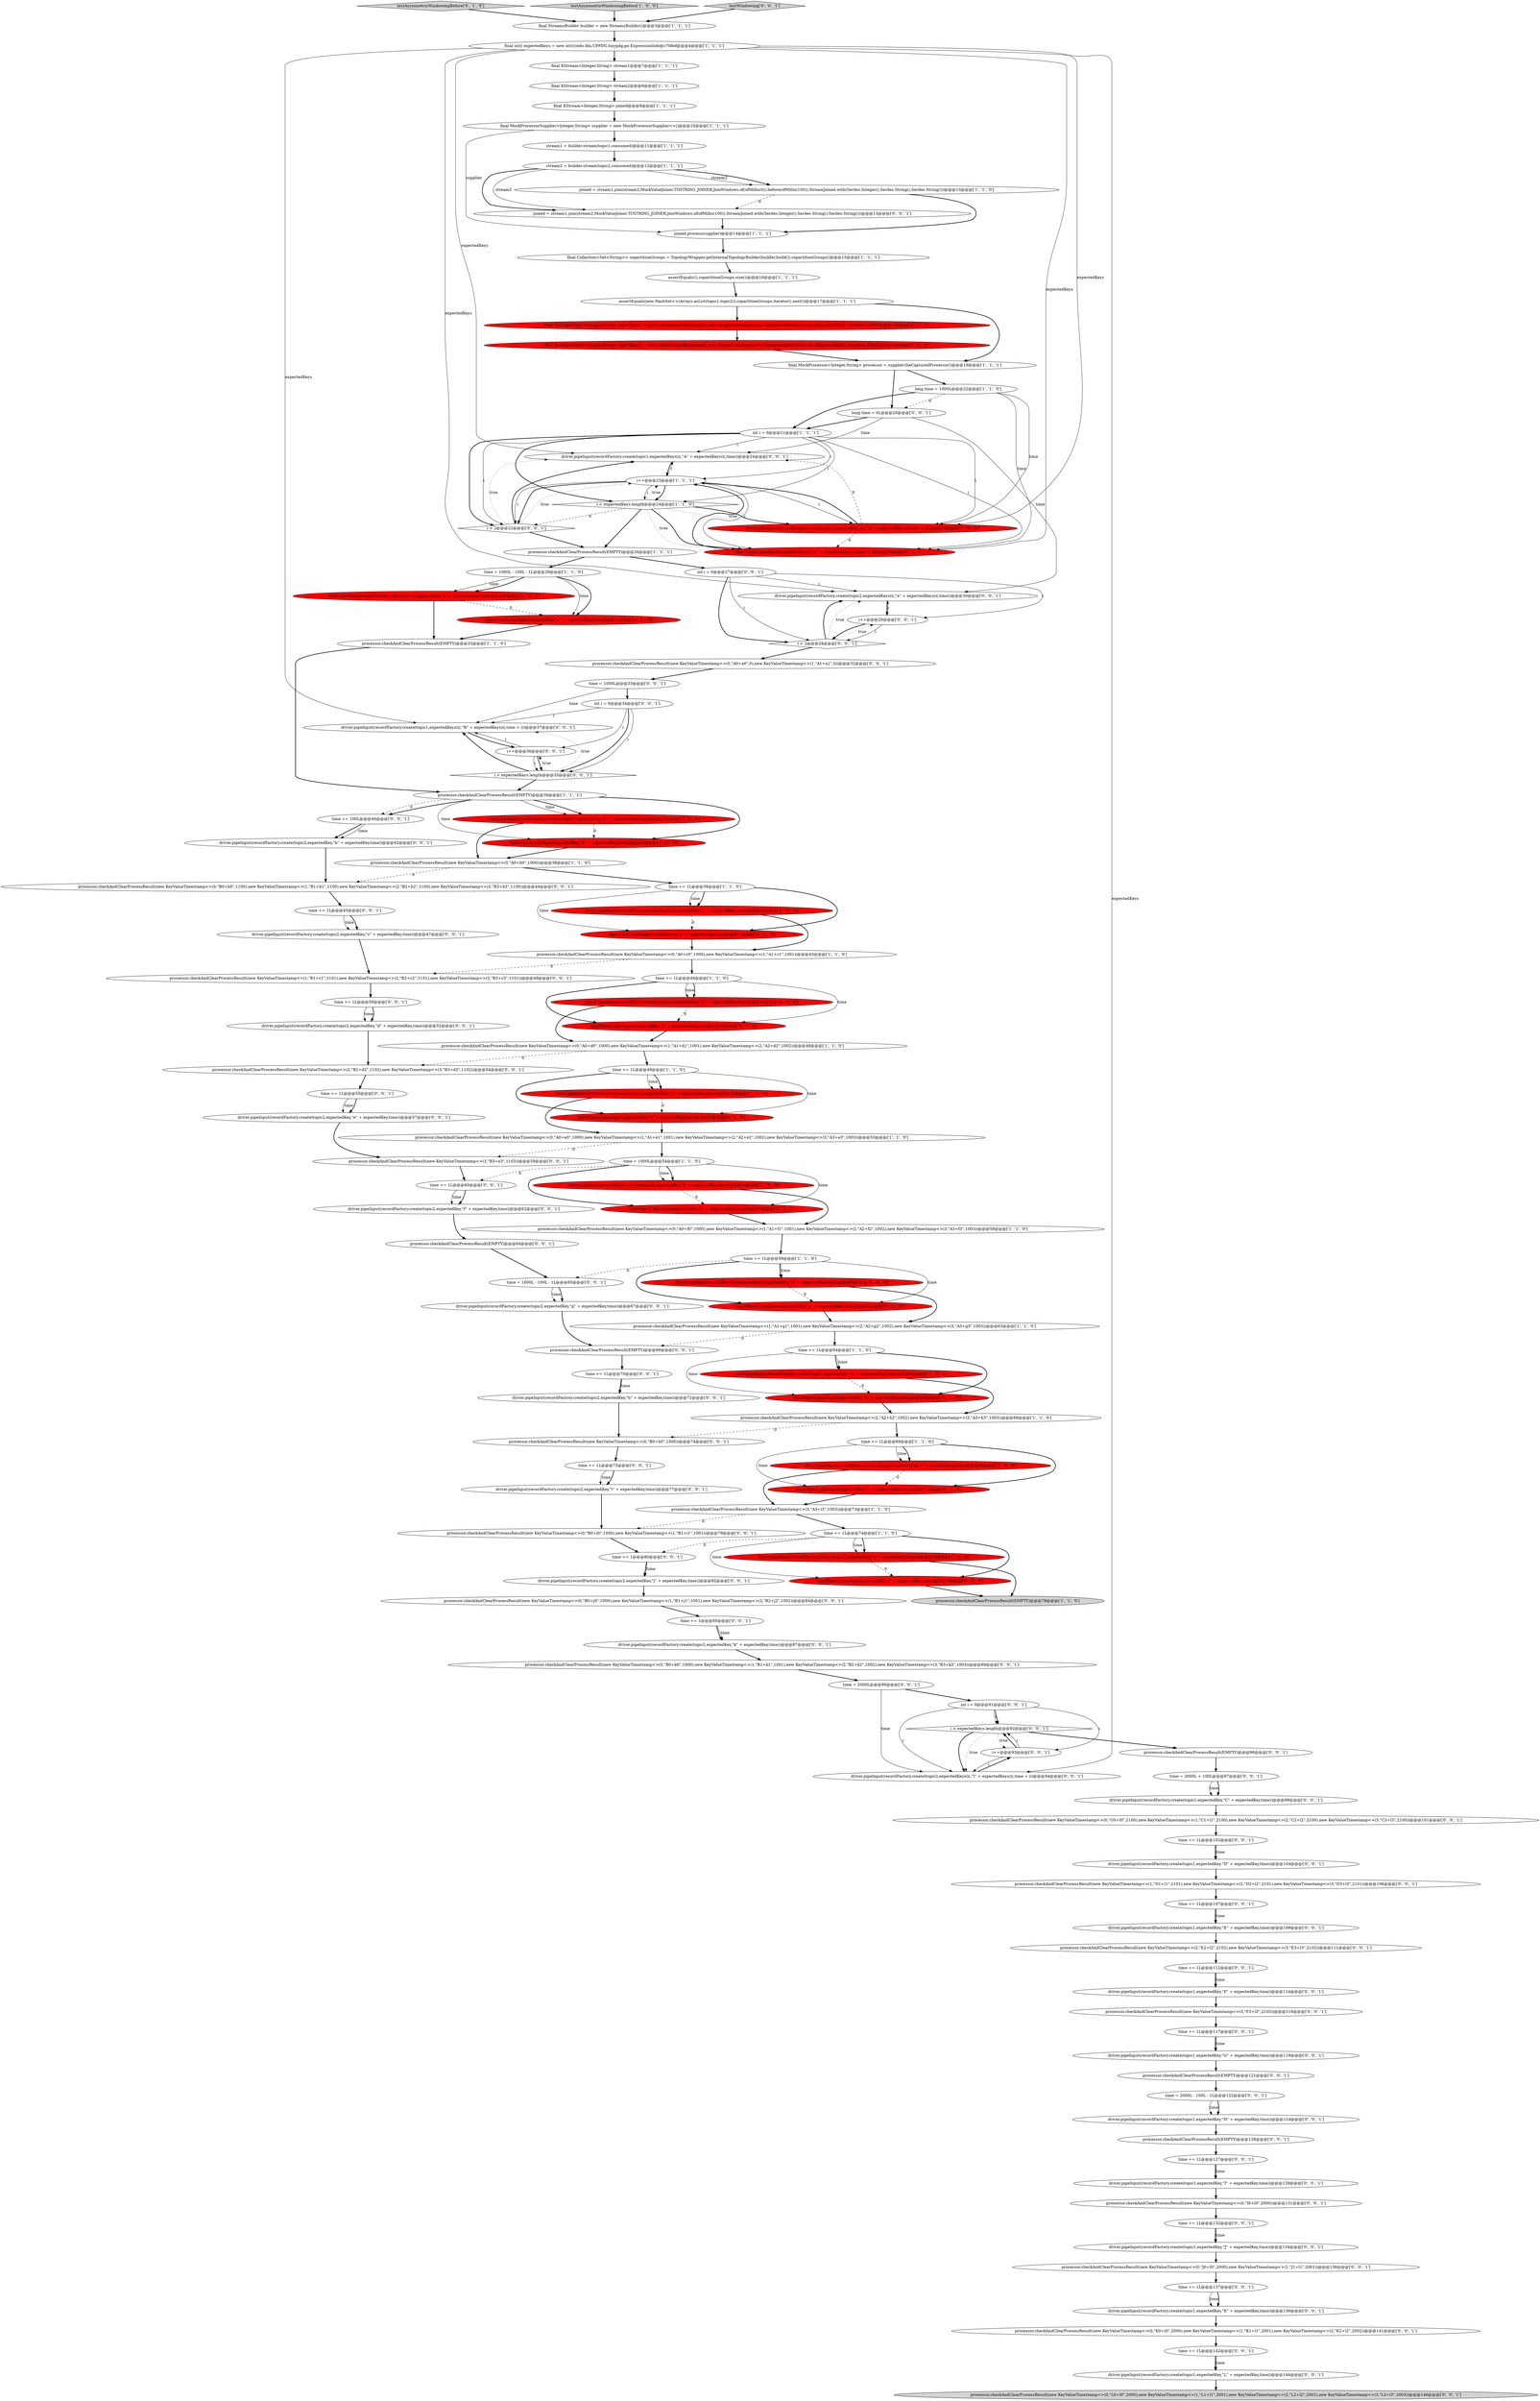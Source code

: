digraph {
4 [style = filled, label = "assertEquals(1,copartitionGroups.size())@@@16@@@['1', '1', '1']", fillcolor = white, shape = ellipse image = "AAA0AAABBB1BBB"];
2 [style = filled, label = "processor.checkAndClearProcessResult(EMPTY)@@@26@@@['1', '1', '1']", fillcolor = white, shape = ellipse image = "AAA0AAABBB1BBB"];
71 [style = filled, label = "processor.checkAndClearProcessResult(EMPTY)@@@126@@@['0', '0', '1']", fillcolor = white, shape = ellipse image = "AAA0AAABBB3BBB"];
24 [style = filled, label = "processor.checkAndClearProcessResult(EMPTY)@@@39@@@['1', '1', '1']", fillcolor = white, shape = ellipse image = "AAA0AAABBB1BBB"];
90 [style = filled, label = "time += 1L@@@75@@@['0', '0', '1']", fillcolor = white, shape = ellipse image = "AAA0AAABBB3BBB"];
79 [style = filled, label = "driver.pipeInput(recordFactory.create(topic1,expectedKey,\"E\" + expectedKey,time))@@@109@@@['0', '0', '1']", fillcolor = white, shape = ellipse image = "AAA0AAABBB3BBB"];
144 [style = filled, label = "driver.pipeInput(recordFactory.create(topic1,expectedKey,\"F\" + expectedKey,time))@@@114@@@['0', '0', '1']", fillcolor = white, shape = ellipse image = "AAA0AAABBB3BBB"];
134 [style = filled, label = "processor.checkAndClearProcessResult(EMPTY)@@@121@@@['0', '0', '1']", fillcolor = white, shape = ellipse image = "AAA0AAABBB3BBB"];
10 [style = filled, label = "driver.pipeInput(recordFactory.create(topic2,expectedKey,\"g\" + expectedKey,time))@@@59@@@['1', '0', '0']", fillcolor = red, shape = ellipse image = "AAA1AAABBB1BBB"];
63 [style = filled, label = "inputTopic2.pipeInput(expectedKey,\"e\" + expectedKey,time)@@@51@@@['0', '1', '0']", fillcolor = red, shape = ellipse image = "AAA1AAABBB2BBB"];
74 [style = filled, label = "processor.checkAndClearProcessResult(new KeyValueTimestamp<>(0,\"B0+i0\",1000),new KeyValueTimestamp<>(1,\"B1+i1\",1001))@@@79@@@['0', '0', '1']", fillcolor = white, shape = ellipse image = "AAA0AAABBB3BBB"];
11 [style = filled, label = "processor.checkAndClearProcessResult(EMPTY)@@@78@@@['1', '1', '0']", fillcolor = lightgray, shape = ellipse image = "AAA0AAABBB1BBB"];
115 [style = filled, label = "processor.checkAndClearProcessResult(EMPTY)@@@64@@@['0', '0', '1']", fillcolor = white, shape = ellipse image = "AAA0AAABBB3BBB"];
76 [style = filled, label = "driver.pipeInput(recordFactory.create(topic2,expectedKey,\"b\" + expectedKey,time))@@@42@@@['0', '0', '1']", fillcolor = white, shape = ellipse image = "AAA0AAABBB3BBB"];
39 [style = filled, label = "long time = 1000L@@@22@@@['1', '1', '0']", fillcolor = white, shape = ellipse image = "AAA0AAABBB1BBB"];
113 [style = filled, label = "driver.pipeInput(recordFactory.create(topic1,expectedKey,\"C\" + expectedKey,time))@@@99@@@['0', '0', '1']", fillcolor = white, shape = ellipse image = "AAA0AAABBB3BBB"];
89 [style = filled, label = "driver.pipeInput(recordFactory.create(topic1,expectedKey,\"G\" + expectedKey,time))@@@119@@@['0', '0', '1']", fillcolor = white, shape = ellipse image = "AAA0AAABBB3BBB"];
117 [style = filled, label = "driver.pipeInput(recordFactory.create(topic1,expectedKeys(i(,\"B\" + expectedKeys(i(,time + i))@@@37@@@['0', '0', '1']", fillcolor = white, shape = ellipse image = "AAA0AAABBB3BBB"];
37 [style = filled, label = "assertEquals(new HashSet<>(Arrays.asList(topic1,topic2)),copartitionGroups.iterator().next())@@@17@@@['1', '1', '1']", fillcolor = white, shape = ellipse image = "AAA0AAABBB1BBB"];
19 [style = filled, label = "i++@@@23@@@['1', '1', '1']", fillcolor = white, shape = ellipse image = "AAA0AAABBB1BBB"];
28 [style = filled, label = "time += 1L@@@59@@@['1', '1', '0']", fillcolor = white, shape = ellipse image = "AAA0AAABBB1BBB"];
0 [style = filled, label = "driver.pipeInput(recordFactory.create(topic2,expectedKey,\"b\" + expectedKey,time))@@@34@@@['1', '0', '0']", fillcolor = red, shape = ellipse image = "AAA1AAABBB1BBB"];
80 [style = filled, label = "i++@@@36@@@['0', '0', '1']", fillcolor = white, shape = ellipse image = "AAA0AAABBB3BBB"];
6 [style = filled, label = "processor.checkAndClearProcessResult(new KeyValueTimestamp<>(0,\"A0+e0\",1000),new KeyValueTimestamp<>(1,\"A1+e1\",1001),new KeyValueTimestamp<>(2,\"A2+e2\",1002),new KeyValueTimestamp<>(3,\"A3+e3\",1003))@@@53@@@['1', '1', '0']", fillcolor = white, shape = ellipse image = "AAA0AAABBB1BBB"];
60 [style = filled, label = "inputTopic2.pipeInput(expectedKey,\"g\" + expectedKey,time)@@@61@@@['0', '1', '0']", fillcolor = red, shape = ellipse image = "AAA1AAABBB2BBB"];
136 [style = filled, label = "driver.pipeInput(recordFactory.create(topic1,expectedKey,\"L\" + expectedKey,time))@@@144@@@['0', '0', '1']", fillcolor = white, shape = ellipse image = "AAA0AAABBB3BBB"];
5 [style = filled, label = "processor.checkAndClearProcessResult(new KeyValueTimestamp<>(0,\"A0+f0\",1000),new KeyValueTimestamp<>(1,\"A1+f1\",1001),new KeyValueTimestamp<>(2,\"A2+f2\",1002),new KeyValueTimestamp<>(3,\"A3+f3\",1003))@@@58@@@['1', '1', '0']", fillcolor = white, shape = ellipse image = "AAA0AAABBB1BBB"];
143 [style = filled, label = "processor.checkAndClearProcessResult(new KeyValueTimestamp<>(0,\"B0+b0\",1100),new KeyValueTimestamp<>(1,\"B1+b1\",1100),new KeyValueTimestamp<>(2,\"B2+b2\",1100),new KeyValueTimestamp<>(3,\"B3+b3\",1100))@@@44@@@['0', '0', '1']", fillcolor = white, shape = ellipse image = "AAA0AAABBB3BBB"];
25 [style = filled, label = "time += 1L@@@74@@@['1', '1', '0']", fillcolor = white, shape = ellipse image = "AAA0AAABBB1BBB"];
27 [style = filled, label = "final KStream<Integer,String> stream1@@@7@@@['1', '1', '1']", fillcolor = white, shape = ellipse image = "AAA0AAABBB1BBB"];
81 [style = filled, label = "i < 2@@@22@@@['0', '0', '1']", fillcolor = white, shape = diamond image = "AAA0AAABBB3BBB"];
92 [style = filled, label = "time = 2000L + 100L@@@97@@@['0', '0', '1']", fillcolor = white, shape = ellipse image = "AAA0AAABBB3BBB"];
41 [style = filled, label = "joined.process(supplier)@@@14@@@['1', '1', '1']", fillcolor = white, shape = ellipse image = "AAA0AAABBB1BBB"];
133 [style = filled, label = "processor.checkAndClearProcessResult(new KeyValueTimestamp<>(0,\"C0+l0\",2100),new KeyValueTimestamp<>(1,\"C1+l1\",2100),new KeyValueTimestamp<>(2,\"C2+l2\",2100),new KeyValueTimestamp<>(3,\"C3+l3\",2100))@@@101@@@['0', '0', '1']", fillcolor = white, shape = ellipse image = "AAA0AAABBB3BBB"];
62 [style = filled, label = "inputTopic2.pipeInput(expectedKey,\"j\" + expectedKey,time)@@@76@@@['0', '1', '0']", fillcolor = red, shape = ellipse image = "AAA1AAABBB2BBB"];
77 [style = filled, label = "processor.checkAndClearProcessResult(EMPTY)@@@96@@@['0', '0', '1']", fillcolor = white, shape = ellipse image = "AAA0AAABBB3BBB"];
96 [style = filled, label = "driver.pipeInput(recordFactory.create(topic2,expectedKeys(i(,\"a\" + expectedKeys(i(,time))@@@30@@@['0', '0', '1']", fillcolor = white, shape = ellipse image = "AAA0AAABBB3BBB"];
56 [style = filled, label = "inputTopic2.pipeInput(expectedKey,\"d\" + expectedKey,time)@@@46@@@['0', '1', '0']", fillcolor = red, shape = ellipse image = "AAA1AAABBB2BBB"];
111 [style = filled, label = "driver.pipeInput(recordFactory.create(topic1,expectedKey,\"I\" + expectedKey,time))@@@129@@@['0', '0', '1']", fillcolor = white, shape = ellipse image = "AAA0AAABBB3BBB"];
75 [style = filled, label = "time += 1L@@@117@@@['0', '0', '1']", fillcolor = white, shape = ellipse image = "AAA0AAABBB3BBB"];
23 [style = filled, label = "time += 1L@@@69@@@['1', '1', '0']", fillcolor = white, shape = ellipse image = "AAA0AAABBB1BBB"];
35 [style = filled, label = "time = 1000L@@@54@@@['1', '1', '0']", fillcolor = white, shape = ellipse image = "AAA0AAABBB1BBB"];
51 [style = filled, label = "final TestInputTopic<Integer,String> inputTopic1 = driver.createInputTopic(topic1,new IntegerSerializer(),new StringSerializer(),Instant.ofEpochMilli(0L),Duration.ZERO)@@@19@@@['0', '1', '0']", fillcolor = red, shape = ellipse image = "AAA1AAABBB2BBB"];
47 [style = filled, label = "driver.pipeInput(recordFactory.create(topic2,expectedKey,\"c\" + expectedKey,time))@@@39@@@['1', '0', '0']", fillcolor = red, shape = ellipse image = "AAA1AAABBB1BBB"];
13 [style = filled, label = "time += 1L@@@39@@@['1', '1', '0']", fillcolor = white, shape = ellipse image = "AAA0AAABBB1BBB"];
66 [style = filled, label = "time += 1L@@@112@@@['0', '0', '1']", fillcolor = white, shape = ellipse image = "AAA0AAABBB3BBB"];
120 [style = filled, label = "time += 1L@@@107@@@['0', '0', '1']", fillcolor = white, shape = ellipse image = "AAA0AAABBB3BBB"];
55 [style = filled, label = "inputTopic2.pipeInput(expectedKey,\"i\" + expectedKey,time)@@@71@@@['0', '1', '0']", fillcolor = red, shape = ellipse image = "AAA1AAABBB2BBB"];
64 [style = filled, label = "testAsymmetricWindowingBefore['0', '1', '0']", fillcolor = lightgray, shape = diamond image = "AAA0AAABBB2BBB"];
46 [style = filled, label = "stream1 = builder.stream(topic1,consumed)@@@11@@@['1', '1', '1']", fillcolor = white, shape = ellipse image = "AAA0AAABBB1BBB"];
26 [style = filled, label = "final MockProcessor<Integer,String> processor = supplier.theCapturedProcessor()@@@19@@@['1', '1', '1']", fillcolor = white, shape = ellipse image = "AAA0AAABBB1BBB"];
18 [style = filled, label = "driver.pipeInput(recordFactory.create(topic2,expectedKey,\"d\" + expectedKey,time))@@@44@@@['1', '0', '0']", fillcolor = red, shape = ellipse image = "AAA1AAABBB1BBB"];
99 [style = filled, label = "long time = 0L@@@20@@@['0', '0', '1']", fillcolor = white, shape = ellipse image = "AAA0AAABBB3BBB"];
121 [style = filled, label = "processor.checkAndClearProcessResult(new KeyValueTimestamp<>(0,\"B0+k0\",1000),new KeyValueTimestamp<>(1,\"B1+k1\",1001),new KeyValueTimestamp<>(2,\"B2+k2\",1002),new KeyValueTimestamp<>(3,\"B3+k3\",1003))@@@89@@@['0', '0', '1']", fillcolor = white, shape = ellipse image = "AAA0AAABBB3BBB"];
104 [style = filled, label = "processor.checkAndClearProcessResult(new KeyValueTimestamp<>(0,\"B0+j0\",1000),new KeyValueTimestamp<>(1,\"B1+j1\",1001),new KeyValueTimestamp<>(2,\"B2+j2\",1002))@@@84@@@['0', '0', '1']", fillcolor = white, shape = ellipse image = "AAA0AAABBB3BBB"];
97 [style = filled, label = "driver.pipeInput(recordFactory.create(topic2,expectedKey,\"e\" + expectedKey,time))@@@57@@@['0', '0', '1']", fillcolor = white, shape = ellipse image = "AAA0AAABBB3BBB"];
132 [style = filled, label = "time = 1000L - 100L - 1L@@@65@@@['0', '0', '1']", fillcolor = white, shape = ellipse image = "AAA0AAABBB3BBB"];
127 [style = filled, label = "processor.checkAndClearProcessResult(new KeyValueTimestamp<>(0,\"B0+h0\",1000))@@@74@@@['0', '0', '1']", fillcolor = white, shape = ellipse image = "AAA0AAABBB3BBB"];
68 [style = filled, label = "processor.checkAndClearProcessResult(EMPTY)@@@69@@@['0', '0', '1']", fillcolor = white, shape = ellipse image = "AAA0AAABBB3BBB"];
125 [style = filled, label = "time += 100L@@@40@@@['0', '0', '1']", fillcolor = white, shape = ellipse image = "AAA0AAABBB3BBB"];
140 [style = filled, label = "time += 1L@@@55@@@['0', '0', '1']", fillcolor = white, shape = ellipse image = "AAA0AAABBB3BBB"];
32 [style = filled, label = "time += 1L@@@64@@@['1', '1', '0']", fillcolor = white, shape = ellipse image = "AAA0AAABBB1BBB"];
126 [style = filled, label = "processor.checkAndClearProcessResult(new KeyValueTimestamp<>(0,\"L0+l0\",2000),new KeyValueTimestamp<>(1,\"L1+l1\",2001),new KeyValueTimestamp<>(2,\"L2+l2\",2002),new KeyValueTimestamp<>(3,\"L3+l3\",2003))@@@146@@@['0', '0', '1']", fillcolor = lightgray, shape = ellipse image = "AAA0AAABBB3BBB"];
29 [style = filled, label = "processor.checkAndClearProcessResult(new KeyValueTimestamp<>(3,\"A3+i3\",1003))@@@73@@@['1', '1', '0']", fillcolor = white, shape = ellipse image = "AAA0AAABBB1BBB"];
142 [style = filled, label = "time += 1L@@@132@@@['0', '0', '1']", fillcolor = white, shape = ellipse image = "AAA0AAABBB3BBB"];
9 [style = filled, label = "driver.pipeInput(recordFactory.create(topic2,expectedKey,\"e\" + expectedKey,time))@@@49@@@['1', '0', '0']", fillcolor = red, shape = ellipse image = "AAA1AAABBB1BBB"];
14 [style = filled, label = "testAsymmetricWindowingBefore['1', '0', '0']", fillcolor = lightgray, shape = diamond image = "AAA0AAABBB1BBB"];
44 [style = filled, label = "processor.checkAndClearProcessResult(new KeyValueTimestamp<>(2,\"A2+h2\",1002),new KeyValueTimestamp<>(3,\"A3+h3\",1003))@@@68@@@['1', '1', '0']", fillcolor = white, shape = ellipse image = "AAA0AAABBB1BBB"];
58 [style = filled, label = "final TestInputTopic<Integer,String> inputTopic2 = driver.createInputTopic(topic2,new IntegerSerializer(),new StringSerializer(),Instant.ofEpochMilli(0L),Duration.ZERO)@@@20@@@['0', '1', '0']", fillcolor = red, shape = ellipse image = "AAA1AAABBB2BBB"];
34 [style = filled, label = "final Collection<Set<String>> copartitionGroups = TopologyWrapper.getInternalTopologyBuilder(builder.build()).copartitionGroups()@@@15@@@['1', '1', '1']", fillcolor = white, shape = ellipse image = "AAA0AAABBB1BBB"];
114 [style = filled, label = "driver.pipeInput(recordFactory.create(topic1,expectedKey,\"J\" + expectedKey,time))@@@134@@@['0', '0', '1']", fillcolor = white, shape = ellipse image = "AAA0AAABBB3BBB"];
124 [style = filled, label = "testWindowing['0', '0', '1']", fillcolor = lightgray, shape = diamond image = "AAA0AAABBB3BBB"];
109 [style = filled, label = "time += 1L@@@45@@@['0', '0', '1']", fillcolor = white, shape = ellipse image = "AAA0AAABBB3BBB"];
73 [style = filled, label = "time += 1L@@@102@@@['0', '0', '1']", fillcolor = white, shape = ellipse image = "AAA0AAABBB3BBB"];
100 [style = filled, label = "processor.checkAndClearProcessResult(new KeyValueTimestamp<>(2,\"B2+d2\",1102),new KeyValueTimestamp<>(3,\"B3+d3\",1102))@@@54@@@['0', '0', '1']", fillcolor = white, shape = ellipse image = "AAA0AAABBB3BBB"];
110 [style = filled, label = "int i = 0@@@27@@@['0', '0', '1']", fillcolor = white, shape = ellipse image = "AAA0AAABBB3BBB"];
98 [style = filled, label = "i < expectedKeys.length@@@92@@@['0', '0', '1']", fillcolor = white, shape = diamond image = "AAA0AAABBB3BBB"];
101 [style = filled, label = "driver.pipeInput(recordFactory.create(topic1,expectedKeys(i(,\"A\" + expectedKeys(i(,time))@@@24@@@['0', '0', '1']", fillcolor = white, shape = ellipse image = "AAA0AAABBB3BBB"];
103 [style = filled, label = "driver.pipeInput(recordFactory.create(topic1,expectedKey,\"D\" + expectedKey,time))@@@104@@@['0', '0', '1']", fillcolor = white, shape = ellipse image = "AAA0AAABBB3BBB"];
85 [style = filled, label = "driver.pipeInput(recordFactory.create(topic2,expectedKey,\"i\" + expectedKey,time))@@@77@@@['0', '0', '1']", fillcolor = white, shape = ellipse image = "AAA0AAABBB3BBB"];
57 [style = filled, label = "inputTopic2.pipeInput(expectedKey,\"a\" + expectedKey,time)@@@31@@@['0', '1', '0']", fillcolor = red, shape = ellipse image = "AAA1AAABBB2BBB"];
93 [style = filled, label = "time += 1L@@@142@@@['0', '0', '1']", fillcolor = white, shape = ellipse image = "AAA0AAABBB3BBB"];
129 [style = filled, label = "driver.pipeInput(recordFactory.create(topic2,expectedKey,\"d\" + expectedKey,time))@@@52@@@['0', '0', '1']", fillcolor = white, shape = ellipse image = "AAA0AAABBB3BBB"];
3 [style = filled, label = "time = 1000L - 100L - 1L@@@29@@@['1', '1', '0']", fillcolor = white, shape = ellipse image = "AAA0AAABBB1BBB"];
42 [style = filled, label = "driver.pipeInput(recordFactory.create(topic2,expectedKey,\"j\" + expectedKey,time))@@@74@@@['1', '0', '0']", fillcolor = red, shape = ellipse image = "AAA1AAABBB1BBB"];
105 [style = filled, label = "driver.pipeInput(recordFactory.create(topic2,expectedKey,\"j\" + expectedKey,time))@@@82@@@['0', '0', '1']", fillcolor = white, shape = ellipse image = "AAA0AAABBB3BBB"];
108 [style = filled, label = "time += 1L@@@137@@@['0', '0', '1']", fillcolor = white, shape = ellipse image = "AAA0AAABBB3BBB"];
70 [style = filled, label = "i++@@@29@@@['0', '0', '1']", fillcolor = white, shape = ellipse image = "AAA0AAABBB3BBB"];
48 [style = filled, label = "driver.pipeInput(recordFactory.create(topic2,expectedKey,\"h\" + expectedKey,time))@@@64@@@['1', '0', '0']", fillcolor = red, shape = ellipse image = "AAA1AAABBB1BBB"];
122 [style = filled, label = "int i = 0@@@91@@@['0', '0', '1']", fillcolor = white, shape = ellipse image = "AAA0AAABBB3BBB"];
54 [style = filled, label = "inputTopic2.pipeInput(expectedKey,\"b\" + expectedKey,time)@@@36@@@['0', '1', '0']", fillcolor = red, shape = ellipse image = "AAA1AAABBB2BBB"];
22 [style = filled, label = "time += 1L@@@49@@@['1', '1', '0']", fillcolor = white, shape = ellipse image = "AAA0AAABBB1BBB"];
123 [style = filled, label = "joined = stream1.join(stream2,MockValueJoiner.TOSTRING_JOINER,JoinWindows.of(ofMillis(100)),StreamJoined.with(Serdes.Integer(),Serdes.String(),Serdes.String()))@@@13@@@['0', '0', '1']", fillcolor = white, shape = ellipse image = "AAA0AAABBB3BBB"];
40 [style = filled, label = "final KStream<Integer,String> joined@@@9@@@['1', '1', '1']", fillcolor = white, shape = ellipse image = "AAA0AAABBB1BBB"];
83 [style = filled, label = "time += 1L@@@70@@@['0', '0', '1']", fillcolor = white, shape = ellipse image = "AAA0AAABBB3BBB"];
67 [style = filled, label = "i++@@@93@@@['0', '0', '1']", fillcolor = white, shape = ellipse image = "AAA0AAABBB3BBB"];
15 [style = filled, label = "driver.pipeInput(recordFactory.create(topic1,expectedKeys(i(,\"A\" + expectedKeys(i(,time + i))@@@24@@@['1', '0', '0']", fillcolor = red, shape = ellipse image = "AAA1AAABBB1BBB"];
53 [style = filled, label = "inputTopic2.pipeInput(expectedKey,\"f\" + expectedKey,time)@@@56@@@['0', '1', '0']", fillcolor = red, shape = ellipse image = "AAA1AAABBB2BBB"];
87 [style = filled, label = "driver.pipeInput(recordFactory.create(topic2,expectedKey,\"g\" + expectedKey,time))@@@67@@@['0', '0', '1']", fillcolor = white, shape = ellipse image = "AAA0AAABBB3BBB"];
61 [style = filled, label = "inputTopic2.pipeInput(expectedKey,\"c\" + expectedKey,time)@@@41@@@['0', '1', '0']", fillcolor = red, shape = ellipse image = "AAA1AAABBB2BBB"];
12 [style = filled, label = "final KStream<Integer,String> stream2@@@8@@@['1', '1', '1']", fillcolor = white, shape = ellipse image = "AAA0AAABBB1BBB"];
112 [style = filled, label = "processor.checkAndClearProcessResult(new KeyValueTimestamp<>(0,\"A0+a0\",0),new KeyValueTimestamp<>(1,\"A1+a1\",0))@@@32@@@['0', '0', '1']", fillcolor = white, shape = ellipse image = "AAA0AAABBB3BBB"];
59 [style = filled, label = "inputTopic2.pipeInput(expectedKey,\"h\" + expectedKey,time)@@@66@@@['0', '1', '0']", fillcolor = red, shape = ellipse image = "AAA1AAABBB2BBB"];
1 [style = filled, label = "final int(( expectedKeys = new int((((edu.fdu.CPPDG.tinypdg.pe.ExpressionInfo@c708ef@@@4@@@['1', '1', '1']", fillcolor = white, shape = ellipse image = "AAA0AAABBB1BBB"];
17 [style = filled, label = "driver.pipeInput(recordFactory.create(topic2,expectedKey,\"a\" + expectedKey,time))@@@29@@@['1', '0', '0']", fillcolor = red, shape = ellipse image = "AAA1AAABBB1BBB"];
137 [style = filled, label = "time += 1L@@@50@@@['0', '0', '1']", fillcolor = white, shape = ellipse image = "AAA0AAABBB3BBB"];
141 [style = filled, label = "driver.pipeInput(recordFactory.create(topic1,expectedKey,\"H\" + expectedKey,time))@@@124@@@['0', '0', '1']", fillcolor = white, shape = ellipse image = "AAA0AAABBB3BBB"];
49 [style = filled, label = "time += 1L@@@44@@@['1', '1', '0']", fillcolor = white, shape = ellipse image = "AAA0AAABBB1BBB"];
95 [style = filled, label = "time += 1@@@85@@@['0', '0', '1']", fillcolor = white, shape = ellipse image = "AAA0AAABBB3BBB"];
128 [style = filled, label = "time = 2000L@@@90@@@['0', '0', '1']", fillcolor = white, shape = ellipse image = "AAA0AAABBB3BBB"];
69 [style = filled, label = "processor.checkAndClearProcessResult(new KeyValueTimestamp<>(0,\"J0+l0\",2000),new KeyValueTimestamp<>(1,\"J1+l1\",2001))@@@136@@@['0', '0', '1']", fillcolor = white, shape = ellipse image = "AAA0AAABBB3BBB"];
72 [style = filled, label = "processor.checkAndClearProcessResult(new KeyValueTimestamp<>(3,\"B3+e3\",1103))@@@59@@@['0', '0', '1']", fillcolor = white, shape = ellipse image = "AAA0AAABBB3BBB"];
45 [style = filled, label = "driver.pipeInput(recordFactory.create(topic2,expectedKey,\"f\" + expectedKey,time))@@@54@@@['1', '0', '0']", fillcolor = red, shape = ellipse image = "AAA1AAABBB1BBB"];
118 [style = filled, label = "time = 2000L - 100L - 1L@@@122@@@['0', '0', '1']", fillcolor = white, shape = ellipse image = "AAA0AAABBB3BBB"];
130 [style = filled, label = "driver.pipeInput(recordFactory.create(topic2,expectedKey,\"h\" + expectedKey,time))@@@72@@@['0', '0', '1']", fillcolor = white, shape = ellipse image = "AAA0AAABBB3BBB"];
65 [style = filled, label = "processor.checkAndClearProcessResult(new KeyValueTimestamp<>(1,\"B1+c1\",1101),new KeyValueTimestamp<>(2,\"B2+c2\",1101),new KeyValueTimestamp<>(3,\"B3+c3\",1101))@@@49@@@['0', '0', '1']", fillcolor = white, shape = ellipse image = "AAA0AAABBB3BBB"];
16 [style = filled, label = "stream2 = builder.stream(topic2,consumed)@@@12@@@['1', '1', '1']", fillcolor = white, shape = ellipse image = "AAA0AAABBB1BBB"];
31 [style = filled, label = "processor.checkAndClearProcessResult(new KeyValueTimestamp<>(0,\"A0+b0\",1000))@@@38@@@['1', '1', '0']", fillcolor = white, shape = ellipse image = "AAA0AAABBB1BBB"];
33 [style = filled, label = "final StreamsBuilder builder = new StreamsBuilder()@@@3@@@['1', '1', '1']", fillcolor = white, shape = ellipse image = "AAA0AAABBB1BBB"];
20 [style = filled, label = "processor.checkAndClearProcessResult(new KeyValueTimestamp<>(1,\"A1+g1\",1001),new KeyValueTimestamp<>(2,\"A2+g2\",1002),new KeyValueTimestamp<>(3,\"A3+g3\",1003))@@@63@@@['1', '1', '0']", fillcolor = white, shape = ellipse image = "AAA0AAABBB1BBB"];
38 [style = filled, label = "processor.checkAndClearProcessResult(EMPTY)@@@33@@@['1', '1', '0']", fillcolor = white, shape = ellipse image = "AAA0AAABBB1BBB"];
21 [style = filled, label = "int i = 0@@@21@@@['1', '1', '1']", fillcolor = white, shape = ellipse image = "AAA0AAABBB1BBB"];
52 [style = filled, label = "inputTopic1.pipeInput(expectedKeys(i(,\"A\" + expectedKeys(i(,time + i)@@@26@@@['0', '1', '0']", fillcolor = red, shape = ellipse image = "AAA1AAABBB2BBB"];
135 [style = filled, label = "time += 1@@@80@@@['0', '0', '1']", fillcolor = white, shape = ellipse image = "AAA0AAABBB3BBB"];
139 [style = filled, label = "driver.pipeInput(recordFactory.create(topic1,expectedKey,\"K\" + expectedKey,time))@@@139@@@['0', '0', '1']", fillcolor = white, shape = ellipse image = "AAA0AAABBB3BBB"];
107 [style = filled, label = "processor.checkAndClearProcessResult(new KeyValueTimestamp<>(0,\"I0+l0\",2000))@@@131@@@['0', '0', '1']", fillcolor = white, shape = ellipse image = "AAA0AAABBB3BBB"];
119 [style = filled, label = "int i = 0@@@34@@@['0', '0', '1']", fillcolor = white, shape = ellipse image = "AAA0AAABBB3BBB"];
8 [style = filled, label = "joined = stream1.join(stream2,MockValueJoiner.TOSTRING_JOINER,JoinWindows.of(ofMillis(0)).before(ofMillis(100)),StreamJoined.with(Serdes.Integer(),Serdes.String(),Serdes.String()))@@@13@@@['1', '1', '0']", fillcolor = white, shape = ellipse image = "AAA0AAABBB1BBB"];
106 [style = filled, label = "driver.pipeInput(recordFactory.create(topic2,expectedKey,\"c\" + expectedKey,time))@@@47@@@['0', '0', '1']", fillcolor = white, shape = ellipse image = "AAA0AAABBB3BBB"];
88 [style = filled, label = "driver.pipeInput(recordFactory.create(topic2,expectedKeys(i(,\"l\" + expectedKeys(i(,time + i))@@@94@@@['0', '0', '1']", fillcolor = white, shape = ellipse image = "AAA0AAABBB3BBB"];
102 [style = filled, label = "i < 2@@@28@@@['0', '0', '1']", fillcolor = white, shape = diamond image = "AAA0AAABBB3BBB"];
7 [style = filled, label = "processor.checkAndClearProcessResult(new KeyValueTimestamp<>(0,\"A0+c0\",1000),new KeyValueTimestamp<>(1,\"A1+c1\",1001))@@@43@@@['1', '1', '0']", fillcolor = white, shape = ellipse image = "AAA0AAABBB1BBB"];
82 [style = filled, label = "driver.pipeInput(recordFactory.create(topic2,expectedKey,\"f\" + expectedKey,time))@@@62@@@['0', '0', '1']", fillcolor = white, shape = ellipse image = "AAA0AAABBB3BBB"];
94 [style = filled, label = "processor.checkAndClearProcessResult(new KeyValueTimestamp<>(0,\"K0+l0\",2000),new KeyValueTimestamp<>(1,\"K1+l1\",2001),new KeyValueTimestamp<>(2,\"K2+l2\",2002))@@@141@@@['0', '0', '1']", fillcolor = white, shape = ellipse image = "AAA0AAABBB3BBB"];
138 [style = filled, label = "time += 1L@@@127@@@['0', '0', '1']", fillcolor = white, shape = ellipse image = "AAA0AAABBB3BBB"];
145 [style = filled, label = "time = 1000L@@@33@@@['0', '0', '1']", fillcolor = white, shape = ellipse image = "AAA0AAABBB3BBB"];
78 [style = filled, label = "processor.checkAndClearProcessResult(new KeyValueTimestamp<>(1,\"D1+l1\",2101),new KeyValueTimestamp<>(2,\"D2+l2\",2101),new KeyValueTimestamp<>(3,\"D3+l3\",2101))@@@106@@@['0', '0', '1']", fillcolor = white, shape = ellipse image = "AAA0AAABBB3BBB"];
131 [style = filled, label = "time += 1L@@@60@@@['0', '0', '1']", fillcolor = white, shape = ellipse image = "AAA0AAABBB3BBB"];
84 [style = filled, label = "processor.checkAndClearProcessResult(new KeyValueTimestamp<>(3,\"F3+l3\",2103))@@@116@@@['0', '0', '1']", fillcolor = white, shape = ellipse image = "AAA0AAABBB3BBB"];
91 [style = filled, label = "processor.checkAndClearProcessResult(new KeyValueTimestamp<>(2,\"E2+l2\",2102),new KeyValueTimestamp<>(3,\"E3+l3\",2102))@@@111@@@['0', '0', '1']", fillcolor = white, shape = ellipse image = "AAA0AAABBB3BBB"];
30 [style = filled, label = "final MockProcessorSupplier<Integer,String> supplier = new MockProcessorSupplier<>()@@@10@@@['1', '1', '1']", fillcolor = white, shape = ellipse image = "AAA0AAABBB1BBB"];
86 [style = filled, label = "driver.pipeInput(recordFactory.create(topic2,expectedKey,\"k\" + expectedKey,time))@@@87@@@['0', '0', '1']", fillcolor = white, shape = ellipse image = "AAA0AAABBB3BBB"];
43 [style = filled, label = "driver.pipeInput(recordFactory.create(topic2,expectedKey,\"i\" + expectedKey,time))@@@69@@@['1', '0', '0']", fillcolor = red, shape = ellipse image = "AAA1AAABBB1BBB"];
116 [style = filled, label = "i < expectedKeys.length@@@35@@@['0', '0', '1']", fillcolor = white, shape = diamond image = "AAA0AAABBB3BBB"];
50 [style = filled, label = "processor.checkAndClearProcessResult(new KeyValueTimestamp<>(0,\"A0+d0\",1000),new KeyValueTimestamp<>(1,\"A1+d1\",1001),new KeyValueTimestamp<>(2,\"A2+d2\",1002))@@@48@@@['1', '1', '0']", fillcolor = white, shape = ellipse image = "AAA0AAABBB1BBB"];
36 [style = filled, label = "i < expectedKeys.length@@@24@@@['1', '1', '0']", fillcolor = white, shape = diamond image = "AAA0AAABBB1BBB"];
28->60 [style = solid, label="time"];
81->101 [style = dotted, label="true"];
132->87 [style = solid, label="time"];
70->102 [style = solid, label="i"];
140->97 [style = solid, label="time"];
13->47 [style = bold, label=""];
88->67 [style = bold, label=""];
65->137 [style = bold, label=""];
142->114 [style = bold, label=""];
6->35 [style = bold, label=""];
122->98 [style = bold, label=""];
50->22 [style = bold, label=""];
70->96 [style = solid, label="i"];
86->121 [style = bold, label=""];
47->7 [style = bold, label=""];
35->53 [style = solid, label="time"];
119->80 [style = solid, label="i"];
48->59 [style = dashed, label="0"];
1->27 [style = bold, label=""];
19->36 [style = bold, label=""];
135->105 [style = solid, label="time"];
5->28 [style = bold, label=""];
36->81 [style = dashed, label="0"];
7->49 [style = bold, label=""];
15->101 [style = dashed, label="0"];
25->135 [style = dashed, label="0"];
9->6 [style = bold, label=""];
76->143 [style = bold, label=""];
128->122 [style = bold, label=""];
98->67 [style = dotted, label="true"];
17->38 [style = bold, label=""];
112->145 [style = bold, label=""];
81->2 [style = bold, label=""];
44->23 [style = bold, label=""];
105->104 [style = bold, label=""];
12->40 [style = bold, label=""];
77->92 [style = bold, label=""];
75->89 [style = bold, label=""];
71->138 [style = bold, label=""];
24->125 [style = bold, label=""];
49->18 [style = solid, label="time"];
119->117 [style = solid, label="i"];
21->36 [style = bold, label=""];
137->129 [style = solid, label="time"];
8->123 [style = dashed, label="0"];
3->57 [style = solid, label="time"];
73->103 [style = bold, label=""];
24->0 [style = solid, label="time"];
28->132 [style = dashed, label="0"];
30->46 [style = bold, label=""];
36->2 [style = bold, label=""];
99->21 [style = bold, label=""];
24->125 [style = dashed, label="0"];
104->95 [style = bold, label=""];
93->136 [style = bold, label=""];
22->63 [style = bold, label=""];
22->9 [style = solid, label="time"];
35->45 [style = bold, label=""];
57->38 [style = bold, label=""];
15->52 [style = dashed, label="0"];
49->56 [style = bold, label=""];
43->29 [style = bold, label=""];
130->127 [style = bold, label=""];
74->135 [style = bold, label=""];
129->100 [style = bold, label=""];
64->33 [style = bold, label=""];
21->15 [style = solid, label="i"];
23->43 [style = solid, label="time"];
3->17 [style = solid, label="time"];
19->15 [style = solid, label="i"];
66->144 [style = bold, label=""];
21->52 [style = solid, label="i"];
7->65 [style = dashed, label="0"];
114->69 [style = bold, label=""];
1->52 [style = solid, label="expectedKeys"];
116->80 [style = dotted, label="true"];
113->133 [style = bold, label=""];
80->116 [style = solid, label="i"];
106->65 [style = bold, label=""];
25->62 [style = bold, label=""];
119->116 [style = bold, label=""];
133->73 [style = bold, label=""];
80->117 [style = solid, label="i"];
27->12 [style = bold, label=""];
55->29 [style = bold, label=""];
37->26 [style = bold, label=""];
139->94 [style = bold, label=""];
96->70 [style = bold, label=""];
145->117 [style = solid, label="time"];
116->117 [style = dotted, label="true"];
24->0 [style = bold, label=""];
6->72 [style = dashed, label="0"];
136->126 [style = bold, label=""];
47->61 [style = dashed, label="0"];
92->113 [style = solid, label="time"];
22->9 [style = bold, label=""];
93->136 [style = solid, label="time"];
22->63 [style = solid, label="time"];
68->83 [style = bold, label=""];
48->44 [style = bold, label=""];
0->54 [style = dashed, label="0"];
51->58 [style = bold, label=""];
135->105 [style = bold, label=""];
125->76 [style = bold, label=""];
52->19 [style = bold, label=""];
120->79 [style = bold, label=""];
32->48 [style = solid, label="time"];
109->106 [style = solid, label="time"];
32->59 [style = bold, label=""];
67->88 [style = solid, label="i"];
16->123 [style = bold, label=""];
18->50 [style = bold, label=""];
19->81 [style = solid, label="i"];
91->66 [style = bold, label=""];
21->81 [style = bold, label=""];
122->98 [style = solid, label="i"];
72->131 [style = bold, label=""];
61->7 [style = bold, label=""];
56->50 [style = bold, label=""];
19->36 [style = solid, label="i"];
122->88 [style = solid, label="i"];
13->61 [style = bold, label=""];
49->18 [style = bold, label=""];
82->115 [style = bold, label=""];
67->98 [style = bold, label=""];
21->101 [style = solid, label="i"];
90->85 [style = solid, label="time"];
32->48 [style = bold, label=""];
120->79 [style = solid, label="time"];
16->8 [style = solid, label="stream2"];
59->44 [style = bold, label=""];
36->52 [style = dotted, label="true"];
30->41 [style = solid, label="supplier"];
98->88 [style = bold, label=""];
110->102 [style = bold, label=""];
101->19 [style = bold, label=""];
83->130 [style = bold, label=""];
119->116 [style = solid, label="i"];
19->81 [style = bold, label=""];
0->31 [style = bold, label=""];
116->24 [style = bold, label=""];
42->62 [style = dashed, label="0"];
102->96 [style = bold, label=""];
60->20 [style = bold, label=""];
142->114 [style = solid, label="time"];
102->96 [style = dotted, label="true"];
46->16 [style = bold, label=""];
8->41 [style = bold, label=""];
127->90 [style = bold, label=""];
16->8 [style = bold, label=""];
1->88 [style = solid, label="expectedKeys"];
38->24 [style = bold, label=""];
28->10 [style = solid, label="time"];
36->52 [style = bold, label=""];
90->85 [style = bold, label=""];
36->15 [style = dotted, label="true"];
31->13 [style = bold, label=""];
2->3 [style = bold, label=""];
121->128 [style = bold, label=""];
23->43 [style = bold, label=""];
24->54 [style = solid, label="time"];
39->99 [style = dashed, label="0"];
63->6 [style = bold, label=""];
144->84 [style = bold, label=""];
108->139 [style = solid, label="time"];
44->127 [style = dashed, label="0"];
15->19 [style = bold, label=""];
103->78 [style = bold, label=""];
138->111 [style = bold, label=""];
36->19 [style = dotted, label="true"];
69->108 [style = bold, label=""];
141->71 [style = bold, label=""];
83->130 [style = solid, label="time"];
99->96 [style = solid, label="time"];
19->52 [style = solid, label="i"];
102->70 [style = dotted, label="true"];
89->134 [style = bold, label=""];
13->47 [style = solid, label="time"];
39->21 [style = bold, label=""];
80->116 [style = bold, label=""];
137->129 [style = bold, label=""];
115->132 [style = bold, label=""];
9->63 [style = dashed, label="0"];
62->11 [style = bold, label=""];
66->144 [style = solid, label="time"];
42->11 [style = bold, label=""];
28->60 [style = bold, label=""];
50->100 [style = dashed, label="0"];
140->97 [style = bold, label=""];
19->101 [style = solid, label="i"];
111->107 [style = bold, label=""];
138->111 [style = solid, label="time"];
32->59 [style = solid, label="time"];
25->42 [style = bold, label=""];
3->17 [style = bold, label=""];
40->30 [style = bold, label=""];
123->41 [style = bold, label=""];
13->61 [style = solid, label="time"];
58->26 [style = bold, label=""];
21->36 [style = solid, label="i"];
99->101 [style = solid, label="time"];
23->55 [style = solid, label="time"];
92->113 [style = bold, label=""];
35->131 [style = dashed, label="0"];
41->34 [style = bold, label=""];
110->102 [style = solid, label="i"];
35->53 [style = bold, label=""];
100->140 [style = bold, label=""];
98->77 [style = bold, label=""];
21->81 [style = solid, label="i"];
79->91 [style = bold, label=""];
16->123 [style = solid, label="stream2"];
85->74 [style = bold, label=""];
35->45 [style = solid, label="time"];
109->106 [style = bold, label=""];
10->20 [style = bold, label=""];
18->56 [style = dashed, label="0"];
95->86 [style = bold, label=""];
28->10 [style = bold, label=""];
102->112 [style = bold, label=""];
117->80 [style = bold, label=""];
81->101 [style = bold, label=""];
37->51 [style = bold, label=""];
53->5 [style = bold, label=""];
39->15 [style = solid, label="time"];
95->86 [style = solid, label="time"];
21->19 [style = solid, label="i"];
45->53 [style = dashed, label="0"];
94->93 [style = bold, label=""];
78->120 [style = bold, label=""];
36->15 [style = bold, label=""];
67->98 [style = solid, label="i"];
39->52 [style = solid, label="time"];
128->88 [style = solid, label="time"];
118->141 [style = solid, label="time"];
20->32 [style = bold, label=""];
29->25 [style = bold, label=""];
84->75 [style = bold, label=""];
107->142 [style = bold, label=""];
116->117 [style = bold, label=""];
1->101 [style = solid, label="expectedKeys"];
33->1 [style = bold, label=""];
134->118 [style = bold, label=""];
31->143 [style = dashed, label="0"];
124->33 [style = bold, label=""];
125->76 [style = solid, label="time"];
97->72 [style = bold, label=""];
2->110 [style = bold, label=""];
131->82 [style = bold, label=""];
26->39 [style = bold, label=""];
132->87 [style = bold, label=""];
14->33 [style = bold, label=""];
24->54 [style = bold, label=""];
110->70 [style = solid, label="i"];
25->62 [style = solid, label="time"];
17->57 [style = dashed, label="0"];
1->96 [style = solid, label="expectedKeys"];
49->56 [style = solid, label="time"];
122->67 [style = solid, label="i"];
81->19 [style = dotted, label="true"];
4->37 [style = bold, label=""];
54->31 [style = bold, label=""];
118->141 [style = bold, label=""];
131->82 [style = solid, label="time"];
110->96 [style = solid, label="i"];
26->99 [style = bold, label=""];
73->103 [style = solid, label="time"];
10->60 [style = dashed, label="0"];
43->55 [style = dashed, label="0"];
34->4 [style = bold, label=""];
98->88 [style = dotted, label="true"];
108->139 [style = bold, label=""];
25->42 [style = solid, label="time"];
3->57 [style = bold, label=""];
29->74 [style = dashed, label="0"];
145->119 [style = bold, label=""];
75->89 [style = solid, label="time"];
1->117 [style = solid, label="expectedKeys"];
143->109 [style = bold, label=""];
1->15 [style = solid, label="expectedKeys"];
20->68 [style = dashed, label="0"];
87->68 [style = bold, label=""];
70->102 [style = bold, label=""];
23->55 [style = bold, label=""];
45->5 [style = bold, label=""];
}
